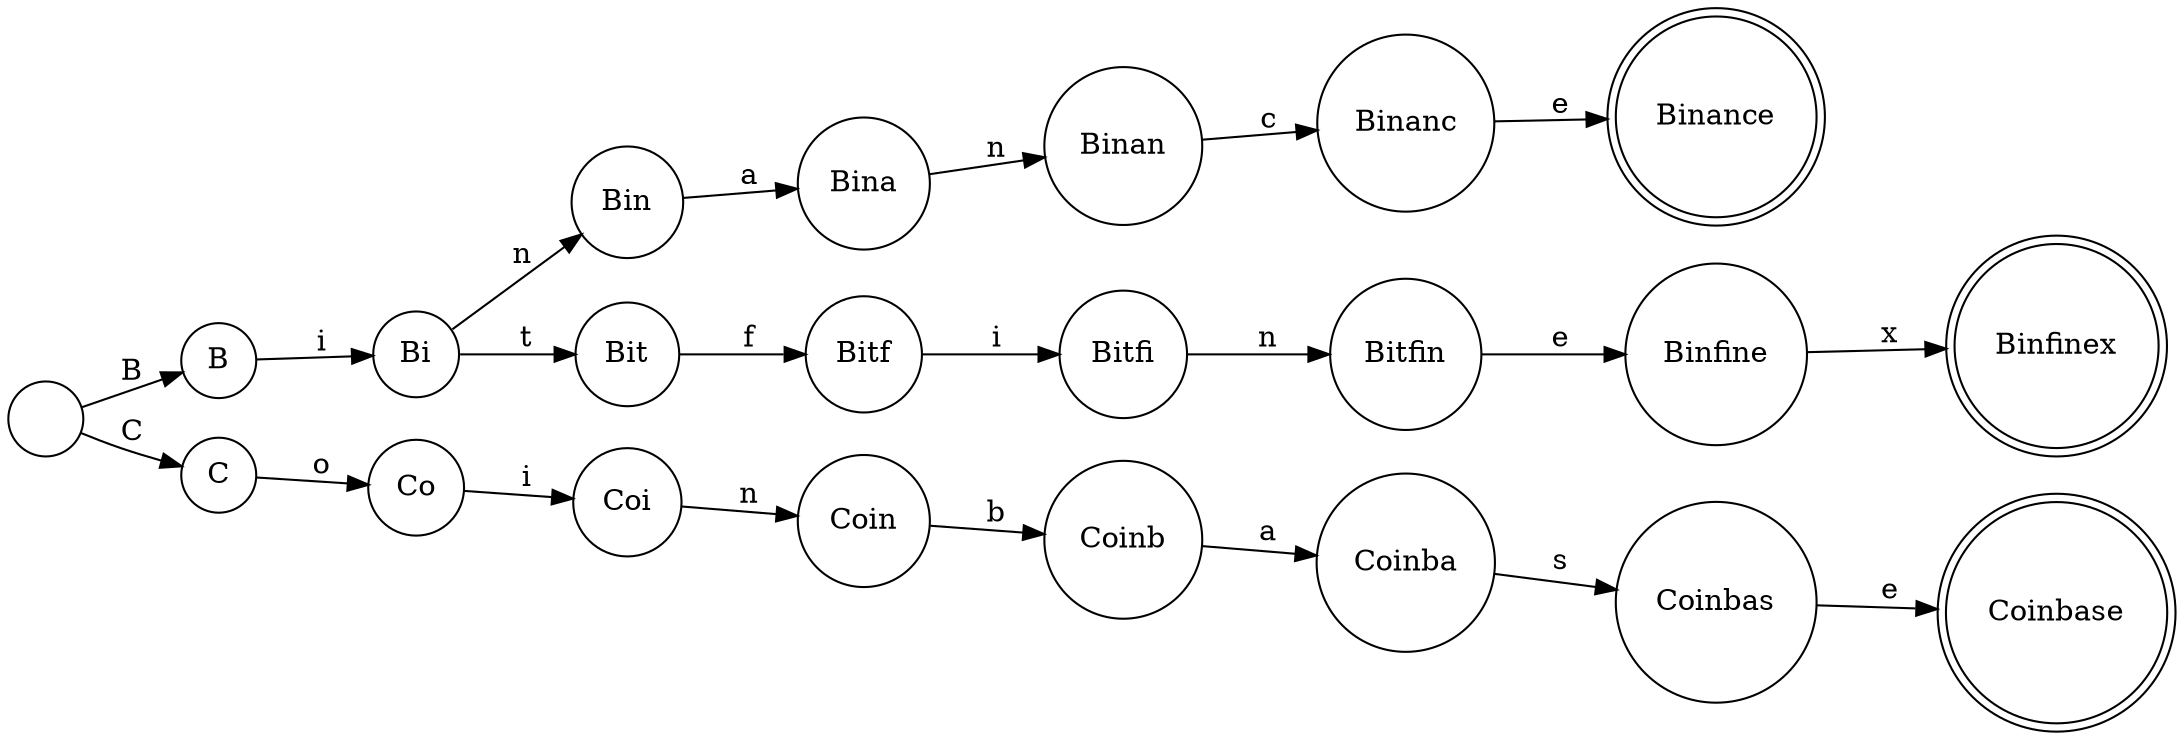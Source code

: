 digraph G
{
    rankdir="LR"
	node[shape = circle];
        
	node_empty[label = ""];
	
	node_B[label = "B"];
	node_Bi[label = "Bi"];

	node_Bin[label = "Bin"];
	node_Bit[label = "Bit"];

	node_Bina[label = "Bina"];
	node_Binan[label = "Binan"];
	node_Binanc[label = "Binanc"];
	
	node_Bitf[label = "Bitf"];
	node_Bitfi[label = "Bitfi"];
	node_Bitfin[label = "Bitfin"];
	node_Bitfine[label = "Binfine"];
	
	node_C[label = "C"];
	node_Co[label = "Co"];
	node_Coi[label = "Coi"];
	node_Coin[label = "Coin"];
	node_Coinb[label = "Coinb"];
	node_Coinba[label = "Coinba"];
	node_Coinbas[label = "Coinbas"];
	
	node[shape = doublecircle];
	node_Binance[label = "Binance"];
	node_Bitfinex[label = "Binfinex"];
	node_Coinbase[label = "Coinbase"];

	"node_empty" -> "node_B"[label="B", dir=forward];
	"node_empty" -> "node_C"[label="C", dir=forward];

	"node_B" -> "node_Bi"[label="  i", dir=forward];
	"node_Bi" -> "node_Bin"[label=" n", dir=forward];
	"node_Bi" -> "node_Bit"[label="  t", dir=forward];

	"node_Bin" -> "node_Bina"[label="  a", dir=forward];
	"node_Bina" -> "node_Binan"[label="  n", dir=forward];
	"node_Binan" -> "node_Binanc"[label="  c", dir=forward];
	"node_Binanc" -> "node_Binance"[label="  e", dir=forward];

	"node_Bit" -> "node_Bitf"[label="  f", dir=forward];
	"node_Bitf" -> "node_Bitfi"[label="  i", dir=forward];
	"node_Bitfi" -> "node_Bitfin"[label="  n", dir=forward];
	"node_Bitfin" -> "node_Bitfine"[label="  e", dir=forward];
	"node_Bitfine" -> "node_Bitfinex"[label="  x", dir=forward];

	"node_C" -> "node_Co"[label="  o", dir=forward];
	"node_Co" -> "node_Coi"[label="  i", dir=forward];
	"node_Coi" -> "node_Coin"[label="  n", dir=forward];
	"node_Coin" -> "node_Coinb"[label="  b", dir=forward];
	"node_Coinb" -> "node_Coinba"[label="  a", dir=forward];
	"node_Coinba" -> "node_Coinbas"[label="  s", dir=forward];
	"node_Coinbas" -> "node_Coinbase"[label="  e", dir=forward];

}

